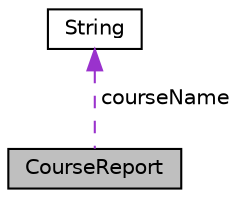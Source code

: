 digraph "CourseReport"
{
 // LATEX_PDF_SIZE
  edge [fontname="Helvetica",fontsize="10",labelfontname="Helvetica",labelfontsize="10"];
  node [fontname="Helvetica",fontsize="10",shape=record];
  Node1 [label="CourseReport",height=0.2,width=0.4,color="black", fillcolor="grey75", style="filled", fontcolor="black",tooltip=" "];
  Node2 -> Node1 [dir="back",color="darkorchid3",fontsize="10",style="dashed",label=" courseName" ,fontname="Helvetica"];
  Node2 [label="String",height=0.2,width=0.4,color="black", fillcolor="white", style="filled",URL="$class_string.html",tooltip=" "];
}
